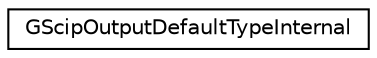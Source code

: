 digraph "Graphical Class Hierarchy"
{
 // LATEX_PDF_SIZE
  edge [fontname="Helvetica",fontsize="10",labelfontname="Helvetica",labelfontsize="10"];
  node [fontname="Helvetica",fontsize="10",shape=record];
  rankdir="LR";
  Node0 [label="GScipOutputDefaultTypeInternal",height=0.2,width=0.4,color="black", fillcolor="white", style="filled",URL="$structoperations__research_1_1_g_scip_output_default_type_internal.html",tooltip=" "];
}
